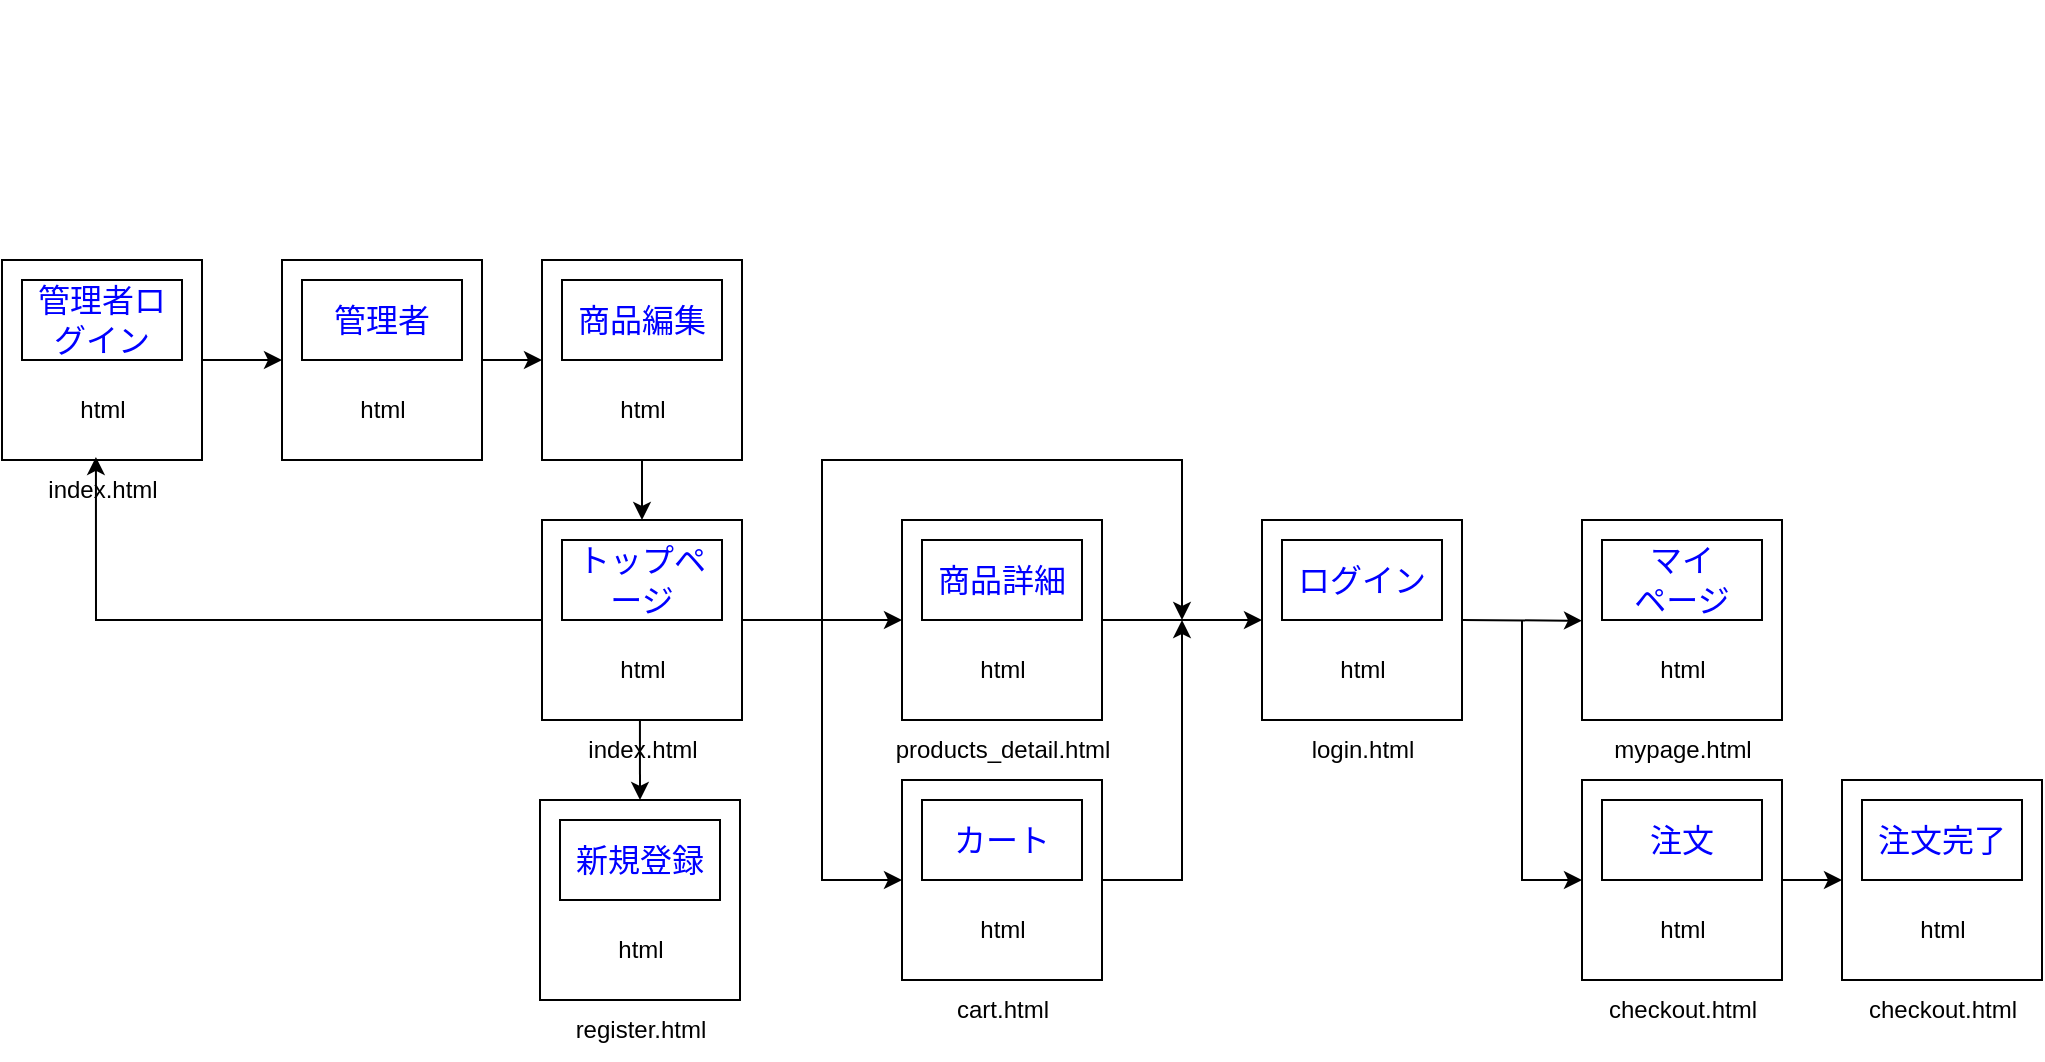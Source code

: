 <mxfile version="28.0.6">
    <diagram id="KXJ9AOMFWMwzFx6IXGAJ" name="ページ1">
        <mxGraphModel dx="2123" dy="1033" grid="1" gridSize="10" guides="1" tooltips="1" connect="1" arrows="1" fold="1" page="1" pageScale="1" pageWidth="827" pageHeight="1169" math="0" shadow="0">
            <root>
                <mxCell id="0"/>
                <mxCell id="1" parent="0"/>
                <mxCell id="43" value="" style="group" parent="1" vertex="1" connectable="0">
                    <mxGeometry x="30" y="270" width="100" height="130" as="geometry"/>
                </mxCell>
                <mxCell id="5" value="" style="group" parent="43" vertex="1" connectable="0">
                    <mxGeometry width="100" height="100" as="geometry"/>
                </mxCell>
                <mxCell id="2" value="" style="rounded=0;whiteSpace=wrap;html=1;" parent="5" vertex="1">
                    <mxGeometry width="100" height="100" as="geometry"/>
                </mxCell>
                <mxCell id="3" value="&lt;font style=&quot;font-size: 16px; color: rgb(0, 0, 255);&quot;&gt;トップページ&lt;/font&gt;" style="rounded=0;whiteSpace=wrap;html=1;" parent="5" vertex="1">
                    <mxGeometry x="10" y="10" width="80" height="40" as="geometry"/>
                </mxCell>
                <mxCell id="4" value="html" style="text;html=1;align=center;verticalAlign=middle;resizable=0;points=[];autosize=1;strokeColor=none;fillColor=none;" parent="5" vertex="1">
                    <mxGeometry x="25" y="60" width="50" height="30" as="geometry"/>
                </mxCell>
                <mxCell id="18" value="index.html" style="text;html=1;align=center;verticalAlign=middle;resizable=0;points=[];autosize=1;strokeColor=none;fillColor=none;" parent="43" vertex="1">
                    <mxGeometry x="10" y="100" width="80" height="30" as="geometry"/>
                </mxCell>
                <mxCell id="56" value="" style="group" parent="1" vertex="1" connectable="0">
                    <mxGeometry x="210" y="270" width="115" height="130" as="geometry"/>
                </mxCell>
                <mxCell id="57" value="" style="group" parent="56" vertex="1" connectable="0">
                    <mxGeometry width="100" height="100" as="geometry"/>
                </mxCell>
                <mxCell id="58" value="" style="rounded=0;whiteSpace=wrap;html=1;" parent="57" vertex="1">
                    <mxGeometry width="100" height="100" as="geometry"/>
                </mxCell>
                <mxCell id="59" value="&lt;font style=&quot;font-size: 16px; color: rgb(0, 0, 255);&quot;&gt;商品詳細&lt;/font&gt;" style="rounded=0;whiteSpace=wrap;html=1;" parent="57" vertex="1">
                    <mxGeometry x="10" y="10" width="80" height="40" as="geometry"/>
                </mxCell>
                <mxCell id="60" value="html" style="text;html=1;align=center;verticalAlign=middle;resizable=0;points=[];autosize=1;strokeColor=none;fillColor=none;" parent="57" vertex="1">
                    <mxGeometry x="25" y="60" width="50" height="30" as="geometry"/>
                </mxCell>
                <mxCell id="61" value="products_detail.html" style="text;html=1;align=center;verticalAlign=middle;resizable=0;points=[];autosize=1;strokeColor=none;fillColor=none;" parent="56" vertex="1">
                    <mxGeometry x="-15" y="100" width="130" height="30" as="geometry"/>
                </mxCell>
                <mxCell id="62" value="" style="group" parent="1" vertex="1" connectable="0">
                    <mxGeometry x="210" y="400" width="100" height="130" as="geometry"/>
                </mxCell>
                <mxCell id="63" value="" style="group" parent="62" vertex="1" connectable="0">
                    <mxGeometry width="100" height="100" as="geometry"/>
                </mxCell>
                <mxCell id="64" value="" style="rounded=0;whiteSpace=wrap;html=1;" parent="63" vertex="1">
                    <mxGeometry width="100" height="100" as="geometry"/>
                </mxCell>
                <mxCell id="65" value="&lt;font style=&quot;font-size: 16px; color: rgb(0, 0, 255);&quot;&gt;カート&lt;/font&gt;" style="rounded=0;whiteSpace=wrap;html=1;" parent="63" vertex="1">
                    <mxGeometry x="10" y="10" width="80" height="40" as="geometry"/>
                </mxCell>
                <mxCell id="66" value="html" style="text;html=1;align=center;verticalAlign=middle;resizable=0;points=[];autosize=1;strokeColor=none;fillColor=none;" parent="63" vertex="1">
                    <mxGeometry x="25" y="60" width="50" height="30" as="geometry"/>
                </mxCell>
                <mxCell id="67" value="cart.html" style="text;html=1;align=center;verticalAlign=middle;resizable=0;points=[];autosize=1;strokeColor=none;fillColor=none;" parent="62" vertex="1">
                    <mxGeometry x="15" y="100" width="70" height="30" as="geometry"/>
                </mxCell>
                <mxCell id="68" value="" style="group" parent="1" vertex="1" connectable="0">
                    <mxGeometry x="550" y="400" width="100" height="130" as="geometry"/>
                </mxCell>
                <mxCell id="69" value="" style="group" parent="68" vertex="1" connectable="0">
                    <mxGeometry width="100" height="100" as="geometry"/>
                </mxCell>
                <mxCell id="70" value="" style="rounded=0;whiteSpace=wrap;html=1;" parent="69" vertex="1">
                    <mxGeometry width="100" height="100" as="geometry"/>
                </mxCell>
                <mxCell id="71" value="&lt;font style=&quot;font-size: 16px; color: rgb(0, 0, 255);&quot;&gt;注文&lt;/font&gt;" style="rounded=0;whiteSpace=wrap;html=1;" parent="69" vertex="1">
                    <mxGeometry x="10" y="10" width="80" height="40" as="geometry"/>
                </mxCell>
                <mxCell id="72" value="html" style="text;html=1;align=center;verticalAlign=middle;resizable=0;points=[];autosize=1;strokeColor=none;fillColor=none;" parent="69" vertex="1">
                    <mxGeometry x="25" y="60" width="50" height="30" as="geometry"/>
                </mxCell>
                <mxCell id="73" value="checkout.html" style="text;html=1;align=center;verticalAlign=middle;resizable=0;points=[];autosize=1;strokeColor=none;fillColor=none;" parent="68" vertex="1">
                    <mxGeometry y="100" width="100" height="30" as="geometry"/>
                </mxCell>
                <mxCell id="77" style="edgeStyle=none;html=1;entryX=0;entryY=0.5;entryDx=0;entryDy=0;endArrow=classic;endFill=1;rounded=0;curved=0;" parent="1" target="70" edge="1">
                    <mxGeometry relative="1" as="geometry">
                        <mxPoint x="520" y="320" as="sourcePoint"/>
                        <Array as="points">
                            <mxPoint x="520" y="450"/>
                        </Array>
                    </mxGeometry>
                </mxCell>
                <mxCell id="78" value="" style="group" parent="1" vertex="1" connectable="0">
                    <mxGeometry x="550" y="270" width="100" height="130" as="geometry"/>
                </mxCell>
                <mxCell id="79" value="" style="group" parent="78" vertex="1" connectable="0">
                    <mxGeometry width="100" height="100" as="geometry"/>
                </mxCell>
                <mxCell id="80" value="" style="rounded=0;whiteSpace=wrap;html=1;" parent="79" vertex="1">
                    <mxGeometry width="100" height="100" as="geometry"/>
                </mxCell>
                <mxCell id="81" value="&lt;font style=&quot;font-size: 16px; color: rgb(0, 0, 255);&quot;&gt;マイ&lt;br&gt;ページ&lt;/font&gt;" style="rounded=0;whiteSpace=wrap;html=1;" parent="79" vertex="1">
                    <mxGeometry x="10" y="10" width="80" height="40" as="geometry"/>
                </mxCell>
                <mxCell id="82" value="html" style="text;html=1;align=center;verticalAlign=middle;resizable=0;points=[];autosize=1;strokeColor=none;fillColor=none;" parent="79" vertex="1">
                    <mxGeometry x="25" y="60" width="50" height="30" as="geometry"/>
                </mxCell>
                <mxCell id="83" value="mypage.html" style="text;html=1;align=center;verticalAlign=middle;resizable=0;points=[];autosize=1;strokeColor=none;fillColor=none;" parent="78" vertex="1">
                    <mxGeometry x="5" y="100" width="90" height="30" as="geometry"/>
                </mxCell>
                <mxCell id="85" value="" style="group" parent="1" vertex="1" connectable="0">
                    <mxGeometry x="29" y="410" width="100" height="130" as="geometry"/>
                </mxCell>
                <mxCell id="86" value="" style="group" parent="85" vertex="1" connectable="0">
                    <mxGeometry width="100" height="100" as="geometry"/>
                </mxCell>
                <mxCell id="87" value="" style="rounded=0;whiteSpace=wrap;html=1;" parent="86" vertex="1">
                    <mxGeometry width="100" height="100" as="geometry"/>
                </mxCell>
                <mxCell id="88" value="&lt;font style=&quot;font-size: 16px; color: rgb(0, 0, 255);&quot;&gt;新規登録&lt;/font&gt;" style="rounded=0;whiteSpace=wrap;html=1;" parent="86" vertex="1">
                    <mxGeometry x="10" y="10" width="80" height="40" as="geometry"/>
                </mxCell>
                <mxCell id="89" value="html" style="text;html=1;align=center;verticalAlign=middle;resizable=0;points=[];autosize=1;strokeColor=none;fillColor=none;" parent="86" vertex="1">
                    <mxGeometry x="25" y="60" width="50" height="30" as="geometry"/>
                </mxCell>
                <mxCell id="90" value="register&lt;span style=&quot;background-color: transparent;&quot;&gt;.html&lt;/span&gt;" style="text;html=1;align=center;verticalAlign=middle;resizable=0;points=[];autosize=1;strokeColor=none;fillColor=none;" parent="85" vertex="1">
                    <mxGeometry x="5" y="100" width="90" height="30" as="geometry"/>
                </mxCell>
                <mxCell id="91" value="" style="group" parent="1" vertex="1" connectable="0">
                    <mxGeometry x="-100" y="10" width="100" height="135" as="geometry"/>
                </mxCell>
                <mxCell id="92" value="" style="group" parent="91" vertex="1" connectable="0">
                    <mxGeometry y="130" width="100" height="100" as="geometry"/>
                </mxCell>
                <mxCell id="93" value="" style="rounded=0;whiteSpace=wrap;html=1;" parent="92" vertex="1">
                    <mxGeometry width="100" height="100" as="geometry"/>
                </mxCell>
                <mxCell id="94" value="&lt;font style=&quot;font-size: 16px; color: rgb(0, 0, 255);&quot;&gt;管理者&lt;/font&gt;" style="rounded=0;whiteSpace=wrap;html=1;" parent="92" vertex="1">
                    <mxGeometry x="10" y="10" width="80" height="40" as="geometry"/>
                </mxCell>
                <mxCell id="95" value="html" style="text;html=1;align=center;verticalAlign=middle;resizable=0;points=[];autosize=1;strokeColor=none;fillColor=none;" parent="92" vertex="1">
                    <mxGeometry x="25" y="60" width="50" height="30" as="geometry"/>
                </mxCell>
                <mxCell id="97" value="" style="group" parent="1" vertex="1" connectable="0">
                    <mxGeometry x="30" y="10" width="100" height="135" as="geometry"/>
                </mxCell>
                <mxCell id="98" value="" style="group" parent="97" vertex="1" connectable="0">
                    <mxGeometry y="130" width="100" height="100" as="geometry"/>
                </mxCell>
                <mxCell id="99" value="" style="rounded=0;whiteSpace=wrap;html=1;" parent="98" vertex="1">
                    <mxGeometry width="100" height="100" as="geometry"/>
                </mxCell>
                <mxCell id="100" value="&lt;font style=&quot;font-size: 16px; color: rgb(0, 0, 255);&quot;&gt;商品編集&lt;/font&gt;" style="rounded=0;whiteSpace=wrap;html=1;" parent="98" vertex="1">
                    <mxGeometry x="10" y="10" width="80" height="40" as="geometry"/>
                </mxCell>
                <mxCell id="101" value="html" style="text;html=1;align=center;verticalAlign=middle;resizable=0;points=[];autosize=1;strokeColor=none;fillColor=none;" parent="98" vertex="1">
                    <mxGeometry x="25" y="60" width="50" height="30" as="geometry"/>
                </mxCell>
                <mxCell id="103" value="" style="group" parent="1" vertex="1" connectable="0">
                    <mxGeometry x="-240" y="10" width="100" height="130" as="geometry"/>
                </mxCell>
                <mxCell id="104" value="" style="group" parent="103" vertex="1" connectable="0">
                    <mxGeometry y="130" width="100" height="100" as="geometry"/>
                </mxCell>
                <mxCell id="105" value="" style="rounded=0;whiteSpace=wrap;html=1;" parent="104" vertex="1">
                    <mxGeometry width="100" height="100" as="geometry"/>
                </mxCell>
                <mxCell id="106" value="&lt;font style=&quot;font-size: 16px; color: rgb(0, 0, 255);&quot;&gt;管理者ログイン&lt;/font&gt;" style="rounded=0;whiteSpace=wrap;html=1;" parent="104" vertex="1">
                    <mxGeometry x="10" y="10" width="80" height="40" as="geometry"/>
                </mxCell>
                <mxCell id="107" value="html" style="text;html=1;align=center;verticalAlign=middle;resizable=0;points=[];autosize=1;strokeColor=none;fillColor=none;" parent="104" vertex="1">
                    <mxGeometry x="25" y="60" width="50" height="30" as="geometry"/>
                </mxCell>
                <mxCell id="112" style="edgeStyle=none;html=1;endArrow=classic;endFill=1;" parent="1" edge="1">
                    <mxGeometry relative="1" as="geometry">
                        <mxPoint y="190" as="sourcePoint"/>
                        <mxPoint x="30" y="190" as="targetPoint"/>
                    </mxGeometry>
                </mxCell>
                <mxCell id="116" style="edgeStyle=none;html=1;entryX=0.5;entryY=0;entryDx=0;entryDy=0;endArrow=classic;endFill=1;exitX=0.5;exitY=1;exitDx=0;exitDy=0;" parent="1" source="99" target="2" edge="1">
                    <mxGeometry relative="1" as="geometry">
                        <mxPoint x="80" y="110" as="sourcePoint"/>
                    </mxGeometry>
                </mxCell>
                <mxCell id="121" style="edgeStyle=none;html=1;exitX=1;exitY=0.5;exitDx=0;exitDy=0;rounded=0;curved=0;endArrow=classic;endFill=1;" parent="1" source="64" edge="1">
                    <mxGeometry relative="1" as="geometry">
                        <mxPoint x="350" y="320" as="targetPoint"/>
                        <Array as="points">
                            <mxPoint x="350" y="450"/>
                            <mxPoint x="350" y="320"/>
                        </Array>
                    </mxGeometry>
                </mxCell>
                <mxCell id="123" style="edgeStyle=none;html=1;exitX=1;exitY=0.5;exitDx=0;exitDy=0;rounded=0;curved=0;endArrow=classic;endFill=1;" parent="1" source="2" edge="1">
                    <mxGeometry relative="1" as="geometry">
                        <mxPoint x="350" y="320" as="targetPoint"/>
                        <Array as="points">
                            <mxPoint x="170" y="320"/>
                            <mxPoint x="170" y="240"/>
                            <mxPoint x="350" y="240"/>
                        </Array>
                    </mxGeometry>
                </mxCell>
                <mxCell id="124" value="" style="group" parent="1" vertex="1" connectable="0">
                    <mxGeometry x="390" y="270" width="100" height="130" as="geometry"/>
                </mxCell>
                <mxCell id="125" value="" style="group" parent="124" vertex="1" connectable="0">
                    <mxGeometry width="100" height="100" as="geometry"/>
                </mxCell>
                <mxCell id="132" style="edgeStyle=none;html=1;exitX=1;exitY=0.5;exitDx=0;exitDy=0;endArrow=classic;endFill=1;entryX=1;entryY=0.5;entryDx=0;entryDy=0;" parent="125" source="126" edge="1">
                    <mxGeometry relative="1" as="geometry">
                        <mxPoint x="160" y="50.353" as="targetPoint"/>
                    </mxGeometry>
                </mxCell>
                <mxCell id="126" value="" style="rounded=0;whiteSpace=wrap;html=1;" parent="125" vertex="1">
                    <mxGeometry width="100" height="100" as="geometry"/>
                </mxCell>
                <mxCell id="127" value="&lt;font style=&quot;font-size: 16px; color: rgb(0, 0, 255);&quot;&gt;ログイン&lt;/font&gt;" style="rounded=0;whiteSpace=wrap;html=1;" parent="125" vertex="1">
                    <mxGeometry x="10" y="10" width="80" height="40" as="geometry"/>
                </mxCell>
                <mxCell id="128" value="html" style="text;html=1;align=center;verticalAlign=middle;resizable=0;points=[];autosize=1;strokeColor=none;fillColor=none;" parent="125" vertex="1">
                    <mxGeometry x="25" y="60" width="50" height="30" as="geometry"/>
                </mxCell>
                <mxCell id="129" value="login.html" style="text;html=1;align=center;verticalAlign=middle;resizable=0;points=[];autosize=1;strokeColor=none;fillColor=none;" parent="124" vertex="1">
                    <mxGeometry x="15" y="100" width="70" height="30" as="geometry"/>
                </mxCell>
                <mxCell id="140" value="" style="group" parent="1" vertex="1" connectable="0">
                    <mxGeometry x="680" y="400" width="100" height="130" as="geometry"/>
                </mxCell>
                <mxCell id="141" value="" style="group" parent="140" vertex="1" connectable="0">
                    <mxGeometry width="100" height="100" as="geometry"/>
                </mxCell>
                <mxCell id="142" value="" style="rounded=0;whiteSpace=wrap;html=1;" parent="141" vertex="1">
                    <mxGeometry width="100" height="100" as="geometry"/>
                </mxCell>
                <mxCell id="143" value="&lt;font style=&quot;font-size: 16px; color: rgb(0, 0, 255);&quot;&gt;注文完了&lt;/font&gt;" style="rounded=0;whiteSpace=wrap;html=1;" parent="141" vertex="1">
                    <mxGeometry x="10" y="10" width="80" height="40" as="geometry"/>
                </mxCell>
                <mxCell id="144" value="html" style="text;html=1;align=center;verticalAlign=middle;resizable=0;points=[];autosize=1;strokeColor=none;fillColor=none;" parent="141" vertex="1">
                    <mxGeometry x="25" y="60" width="50" height="30" as="geometry"/>
                </mxCell>
                <mxCell id="145" value="checkout.html" style="text;html=1;align=center;verticalAlign=middle;resizable=0;points=[];autosize=1;strokeColor=none;fillColor=none;" parent="140" vertex="1">
                    <mxGeometry y="100" width="100" height="30" as="geometry"/>
                </mxCell>
                <mxCell id="146" style="edgeStyle=none;html=1;exitX=1;exitY=0.5;exitDx=0;exitDy=0;entryX=0;entryY=0.5;entryDx=0;entryDy=0;endArrow=classic;endFill=1;" parent="1" source="70" target="142" edge="1">
                    <mxGeometry relative="1" as="geometry"/>
                </mxCell>
                <mxCell id="108" value="index.html" style="text;html=1;align=center;verticalAlign=middle;resizable=0;points=[];autosize=1;strokeColor=none;fillColor=none;" parent="1" vertex="1">
                    <mxGeometry x="-230" y="240" width="80" height="30" as="geometry"/>
                </mxCell>
                <mxCell id="130" style="edgeStyle=none;html=1;exitX=1;exitY=0.5;exitDx=0;exitDy=0;endArrow=classic;endFill=1;entryX=0;entryY=0.5;entryDx=0;entryDy=0;" parent="1" source="58" target="126" edge="1">
                    <mxGeometry relative="1" as="geometry">
                        <mxPoint x="350" y="320.353" as="targetPoint"/>
                    </mxGeometry>
                </mxCell>
                <mxCell id="119" style="edgeStyle=none;html=1;exitX=1;exitY=0.5;exitDx=0;exitDy=0;endArrow=classic;endFill=1;entryX=0;entryY=0.5;entryDx=0;entryDy=0;" parent="1" source="2" target="58" edge="1">
                    <mxGeometry relative="1" as="geometry">
                        <mxPoint x="170" y="320.353" as="sourcePoint"/>
                    </mxGeometry>
                </mxCell>
                <mxCell id="120" style="edgeStyle=none;html=1;exitX=1;exitY=0.5;exitDx=0;exitDy=0;rounded=0;curved=0;endArrow=classic;endFill=1;entryX=0;entryY=0.5;entryDx=0;entryDy=0;" parent="1" source="2" target="64" edge="1">
                    <mxGeometry relative="1" as="geometry">
                        <mxPoint x="170" y="320" as="sourcePoint"/>
                        <Array as="points">
                            <mxPoint x="170" y="320"/>
                            <mxPoint x="170" y="450"/>
                        </Array>
                    </mxGeometry>
                </mxCell>
                <mxCell id="118" style="edgeStyle=none;html=1;endArrow=classic;endFill=1;exitX=0.487;exitY=0.008;exitDx=0;exitDy=0;entryX=0.5;entryY=0;entryDx=0;entryDy=0;exitPerimeter=0;" parent="1" source="18" target="87" edge="1">
                    <mxGeometry relative="1" as="geometry">
                        <mxPoint y="570.0" as="sourcePoint"/>
                    </mxGeometry>
                </mxCell>
                <mxCell id="110" style="edgeStyle=none;html=1;endArrow=classic;endFill=1;exitX=1;exitY=0.5;exitDx=0;exitDy=0;entryX=0;entryY=0.5;entryDx=0;entryDy=0;" parent="1" source="105" target="93" edge="1">
                    <mxGeometry relative="1" as="geometry"/>
                </mxCell>
                <mxCell id="149" style="edgeStyle=none;html=1;exitX=0;exitY=0.5;exitDx=0;exitDy=0;entryX=0.462;entryY=-0.051;entryDx=0;entryDy=0;entryPerimeter=0;rounded=0;curved=0;" parent="1" source="2" target="108" edge="1">
                    <mxGeometry relative="1" as="geometry">
                        <Array as="points">
                            <mxPoint x="-193" y="320"/>
                        </Array>
                    </mxGeometry>
                </mxCell>
            </root>
        </mxGraphModel>
    </diagram>
</mxfile>